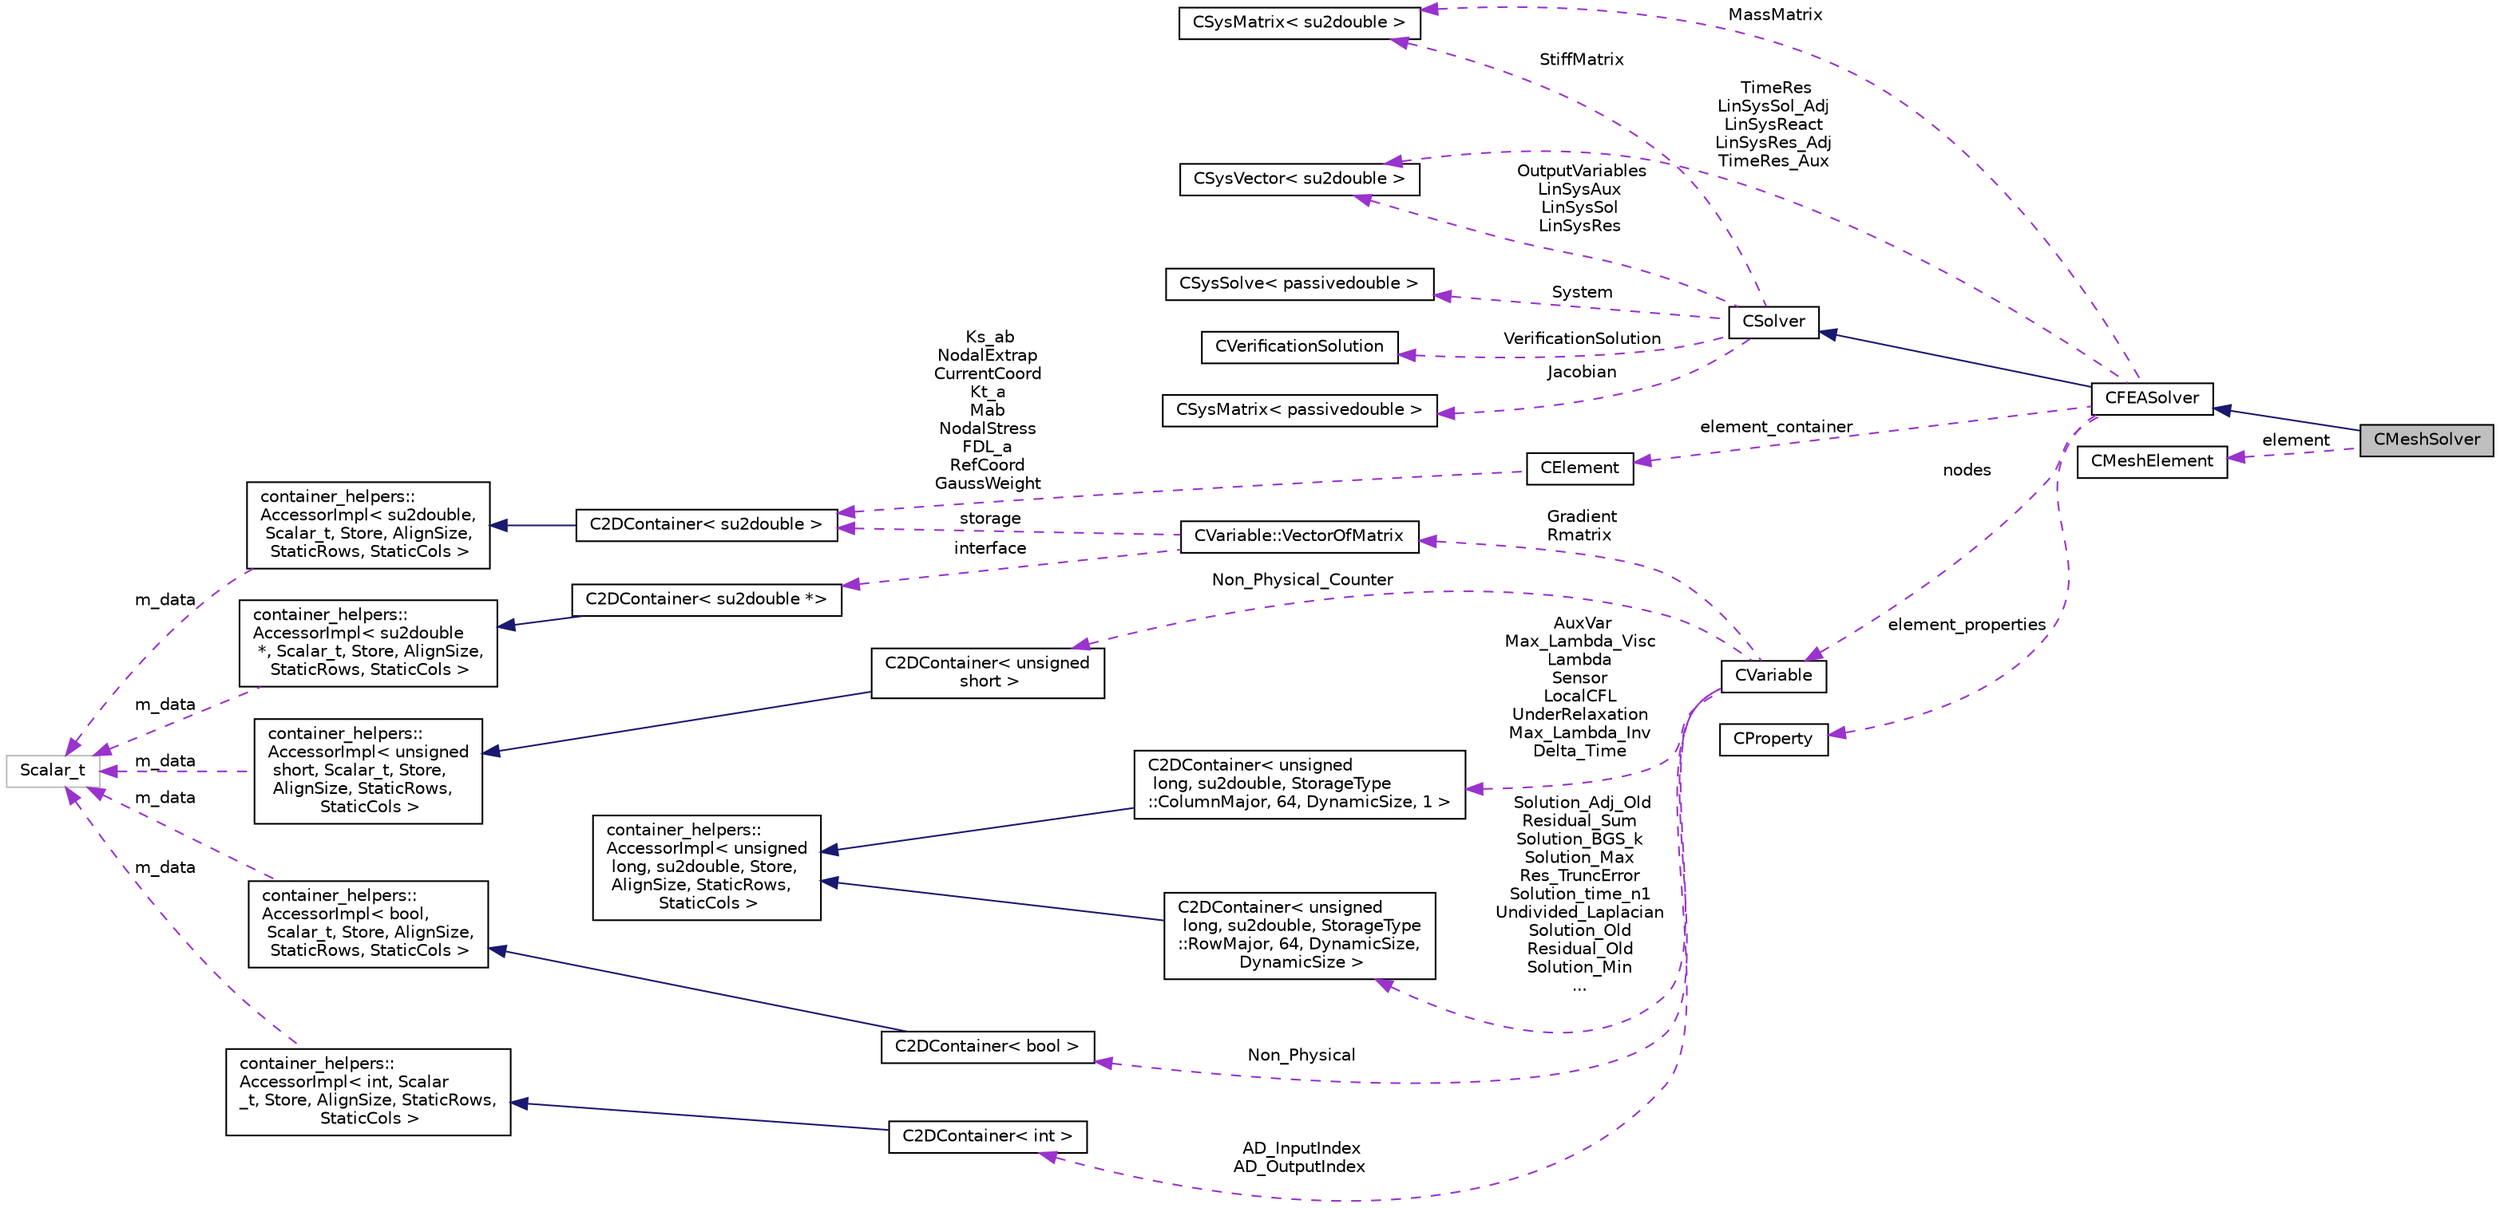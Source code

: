 digraph "CMeshSolver"
{
  edge [fontname="Helvetica",fontsize="10",labelfontname="Helvetica",labelfontsize="10"];
  node [fontname="Helvetica",fontsize="10",shape=record];
  rankdir="LR";
  Node3 [label="CMeshSolver",height=0.2,width=0.4,color="black", fillcolor="grey75", style="filled", fontcolor="black"];
  Node4 -> Node3 [dir="back",color="midnightblue",fontsize="10",style="solid",fontname="Helvetica"];
  Node4 [label="CFEASolver",height=0.2,width=0.4,color="black", fillcolor="white", style="filled",URL="$class_c_f_e_a_solver.html",tooltip="Main class for defining a FEM solver for elastic structural problems. "];
  Node5 -> Node4 [dir="back",color="midnightblue",fontsize="10",style="solid",fontname="Helvetica"];
  Node5 [label="CSolver",height=0.2,width=0.4,color="black", fillcolor="white", style="filled",URL="$class_c_solver.html",tooltip="Main class for defining the PDE solution, it requires a child class for each particular solver (Euler..."];
  Node6 -> Node5 [dir="back",color="darkorchid3",fontsize="10",style="dashed",label=" StiffMatrix" ,fontname="Helvetica"];
  Node6 [label="CSysMatrix\< su2double \>",height=0.2,width=0.4,color="black", fillcolor="white", style="filled",URL="$class_c_sys_matrix.html"];
  Node7 -> Node5 [dir="back",color="darkorchid3",fontsize="10",style="dashed",label=" OutputVariables\nLinSysAux\nLinSysSol\nLinSysRes" ,fontname="Helvetica"];
  Node7 [label="CSysVector\< su2double \>",height=0.2,width=0.4,color="black", fillcolor="white", style="filled",URL="$class_c_sys_vector.html"];
  Node8 -> Node5 [dir="back",color="darkorchid3",fontsize="10",style="dashed",label=" System" ,fontname="Helvetica"];
  Node8 [label="CSysSolve\< passivedouble \>",height=0.2,width=0.4,color="black", fillcolor="white", style="filled",URL="$class_c_sys_solve.html"];
  Node9 -> Node5 [dir="back",color="darkorchid3",fontsize="10",style="dashed",label=" VerificationSolution" ,fontname="Helvetica"];
  Node9 [label="CVerificationSolution",height=0.2,width=0.4,color="black", fillcolor="white", style="filled",URL="$class_c_verification_solution.html",tooltip="Class for holding verification PDE solutions, e.g., phi = phi(x,y,z,t), used for initial conditions..."];
  Node10 -> Node5 [dir="back",color="darkorchid3",fontsize="10",style="dashed",label=" Jacobian" ,fontname="Helvetica"];
  Node10 [label="CSysMatrix\< passivedouble \>",height=0.2,width=0.4,color="black", fillcolor="white", style="filled",URL="$class_c_sys_matrix.html"];
  Node6 -> Node4 [dir="back",color="darkorchid3",fontsize="10",style="dashed",label=" MassMatrix" ,fontname="Helvetica"];
  Node11 -> Node4 [dir="back",color="darkorchid3",fontsize="10",style="dashed",label=" element_container" ,fontname="Helvetica"];
  Node11 [label="CElement",height=0.2,width=0.4,color="black", fillcolor="white", style="filled",URL="$class_c_element.html",tooltip="Abstract class for defining finite elements. "];
  Node12 -> Node11 [dir="back",color="darkorchid3",fontsize="10",style="dashed",label=" Ks_ab\nNodalExtrap\nCurrentCoord\nKt_a\nMab\nNodalStress\nFDL_a\nRefCoord\nGaussWeight" ,fontname="Helvetica"];
  Node12 [label="C2DContainer\< su2double \>",height=0.2,width=0.4,color="black", fillcolor="white", style="filled",URL="$class_c2_d_container.html"];
  Node13 -> Node12 [dir="back",color="midnightblue",fontsize="10",style="solid",fontname="Helvetica"];
  Node13 [label="container_helpers::\lAccessorImpl\< su2double,\l Scalar_t, Store, AlignSize,\l StaticRows, StaticCols \>",height=0.2,width=0.4,color="black", fillcolor="white", style="filled",URL="$classcontainer__helpers_1_1_accessor_impl.html"];
  Node14 -> Node13 [dir="back",color="darkorchid3",fontsize="10",style="dashed",label=" m_data" ,fontname="Helvetica"];
  Node14 [label="Scalar_t",height=0.2,width=0.4,color="grey75", fillcolor="white", style="filled"];
  Node15 -> Node4 [dir="back",color="darkorchid3",fontsize="10",style="dashed",label=" nodes" ,fontname="Helvetica"];
  Node15 [label="CVariable",height=0.2,width=0.4,color="black", fillcolor="white", style="filled",URL="$class_c_variable.html",tooltip="Main class for defining the variables. "];
  Node16 -> Node15 [dir="back",color="darkorchid3",fontsize="10",style="dashed",label=" Gradient\nRmatrix" ,fontname="Helvetica"];
  Node16 [label="CVariable::VectorOfMatrix",height=0.2,width=0.4,color="black", fillcolor="white", style="filled",URL="$struct_c_variable_1_1_vector_of_matrix.html"];
  Node17 -> Node16 [dir="back",color="darkorchid3",fontsize="10",style="dashed",label=" interface" ,fontname="Helvetica"];
  Node17 [label="C2DContainer\< su2double *\>",height=0.2,width=0.4,color="black", fillcolor="white", style="filled",URL="$class_c2_d_container.html"];
  Node18 -> Node17 [dir="back",color="midnightblue",fontsize="10",style="solid",fontname="Helvetica"];
  Node18 [label="container_helpers::\lAccessorImpl\< su2double\l *, Scalar_t, Store, AlignSize,\l StaticRows, StaticCols \>",height=0.2,width=0.4,color="black", fillcolor="white", style="filled",URL="$classcontainer__helpers_1_1_accessor_impl.html"];
  Node14 -> Node18 [dir="back",color="darkorchid3",fontsize="10",style="dashed",label=" m_data" ,fontname="Helvetica"];
  Node12 -> Node16 [dir="back",color="darkorchid3",fontsize="10",style="dashed",label=" storage" ,fontname="Helvetica"];
  Node19 -> Node15 [dir="back",color="darkorchid3",fontsize="10",style="dashed",label=" Non_Physical_Counter" ,fontname="Helvetica"];
  Node19 [label="C2DContainer\< unsigned\l short \>",height=0.2,width=0.4,color="black", fillcolor="white", style="filled",URL="$class_c2_d_container.html"];
  Node20 -> Node19 [dir="back",color="midnightblue",fontsize="10",style="solid",fontname="Helvetica"];
  Node20 [label="container_helpers::\lAccessorImpl\< unsigned\l short, Scalar_t, Store,\l AlignSize, StaticRows,\l StaticCols \>",height=0.2,width=0.4,color="black", fillcolor="white", style="filled",URL="$classcontainer__helpers_1_1_accessor_impl.html"];
  Node14 -> Node20 [dir="back",color="darkorchid3",fontsize="10",style="dashed",label=" m_data" ,fontname="Helvetica"];
  Node21 -> Node15 [dir="back",color="darkorchid3",fontsize="10",style="dashed",label=" AuxVar\nMax_Lambda_Visc\nLambda\nSensor\nLocalCFL\nUnderRelaxation\nMax_Lambda_Inv\nDelta_Time" ,fontname="Helvetica"];
  Node21 [label="C2DContainer\< unsigned\l long, su2double, StorageType\l::ColumnMajor, 64, DynamicSize, 1 \>",height=0.2,width=0.4,color="black", fillcolor="white", style="filled",URL="$class_c2_d_container.html"];
  Node22 -> Node21 [dir="back",color="midnightblue",fontsize="10",style="solid",fontname="Helvetica"];
  Node22 [label="container_helpers::\lAccessorImpl\< unsigned\l long, su2double, Store,\l AlignSize, StaticRows,\l StaticCols \>",height=0.2,width=0.4,color="black", fillcolor="white", style="filled",URL="$classcontainer__helpers_1_1_accessor_impl.html"];
  Node23 -> Node15 [dir="back",color="darkorchid3",fontsize="10",style="dashed",label=" Non_Physical" ,fontname="Helvetica"];
  Node23 [label="C2DContainer\< bool \>",height=0.2,width=0.4,color="black", fillcolor="white", style="filled",URL="$class_c2_d_container.html"];
  Node24 -> Node23 [dir="back",color="midnightblue",fontsize="10",style="solid",fontname="Helvetica"];
  Node24 [label="container_helpers::\lAccessorImpl\< bool,\l Scalar_t, Store, AlignSize,\l StaticRows, StaticCols \>",height=0.2,width=0.4,color="black", fillcolor="white", style="filled",URL="$classcontainer__helpers_1_1_accessor_impl.html"];
  Node14 -> Node24 [dir="back",color="darkorchid3",fontsize="10",style="dashed",label=" m_data" ,fontname="Helvetica"];
  Node25 -> Node15 [dir="back",color="darkorchid3",fontsize="10",style="dashed",label=" AD_InputIndex\nAD_OutputIndex" ,fontname="Helvetica"];
  Node25 [label="C2DContainer\< int \>",height=0.2,width=0.4,color="black", fillcolor="white", style="filled",URL="$class_c2_d_container.html"];
  Node26 -> Node25 [dir="back",color="midnightblue",fontsize="10",style="solid",fontname="Helvetica"];
  Node26 [label="container_helpers::\lAccessorImpl\< int, Scalar\l_t, Store, AlignSize, StaticRows,\l StaticCols \>",height=0.2,width=0.4,color="black", fillcolor="white", style="filled",URL="$classcontainer__helpers_1_1_accessor_impl.html"];
  Node14 -> Node26 [dir="back",color="darkorchid3",fontsize="10",style="dashed",label=" m_data" ,fontname="Helvetica"];
  Node27 -> Node15 [dir="back",color="darkorchid3",fontsize="10",style="dashed",label=" Solution_Adj_Old\nResidual_Sum\nSolution_BGS_k\nSolution_Max\nRes_TruncError\nSolution_time_n1\nUndivided_Laplacian\nSolution_Old\nResidual_Old\nSolution_Min\n..." ,fontname="Helvetica"];
  Node27 [label="C2DContainer\< unsigned\l long, su2double, StorageType\l::RowMajor, 64, DynamicSize,\l DynamicSize \>",height=0.2,width=0.4,color="black", fillcolor="white", style="filled",URL="$class_c2_d_container.html"];
  Node22 -> Node27 [dir="back",color="midnightblue",fontsize="10",style="solid",fontname="Helvetica"];
  Node7 -> Node4 [dir="back",color="darkorchid3",fontsize="10",style="dashed",label=" TimeRes\nLinSysSol_Adj\nLinSysReact\nLinSysRes_Adj\nTimeRes_Aux" ,fontname="Helvetica"];
  Node28 -> Node4 [dir="back",color="darkorchid3",fontsize="10",style="dashed",label=" element_properties" ,fontname="Helvetica"];
  Node28 [label="CProperty",height=0.2,width=0.4,color="black", fillcolor="white", style="filled",URL="$class_c_property.html",tooltip="Base class for defining element properties. "];
  Node29 -> Node3 [dir="back",color="darkorchid3",fontsize="10",style="dashed",label=" element" ,fontname="Helvetica"];
  Node29 [label="CMeshElement",height=0.2,width=0.4,color="black", fillcolor="white", style="filled",URL="$class_c_mesh_element.html"];
}
